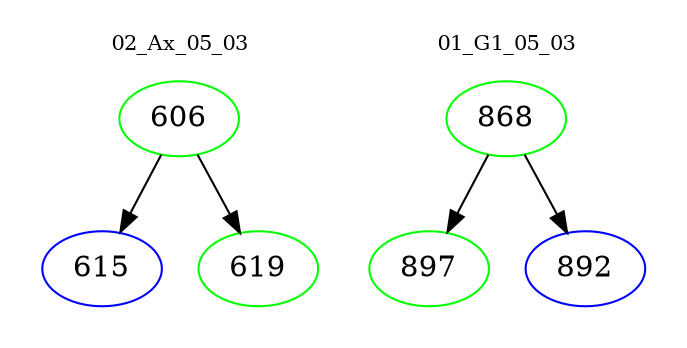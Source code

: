 digraph{
subgraph cluster_0 {
color = white
label = "02_Ax_05_03";
fontsize=10;
T0_606 [label="606", color="green"]
T0_606 -> T0_615 [color="black"]
T0_615 [label="615", color="blue"]
T0_606 -> T0_619 [color="black"]
T0_619 [label="619", color="green"]
}
subgraph cluster_1 {
color = white
label = "01_G1_05_03";
fontsize=10;
T1_868 [label="868", color="green"]
T1_868 -> T1_897 [color="black"]
T1_897 [label="897", color="green"]
T1_868 -> T1_892 [color="black"]
T1_892 [label="892", color="blue"]
}
}
